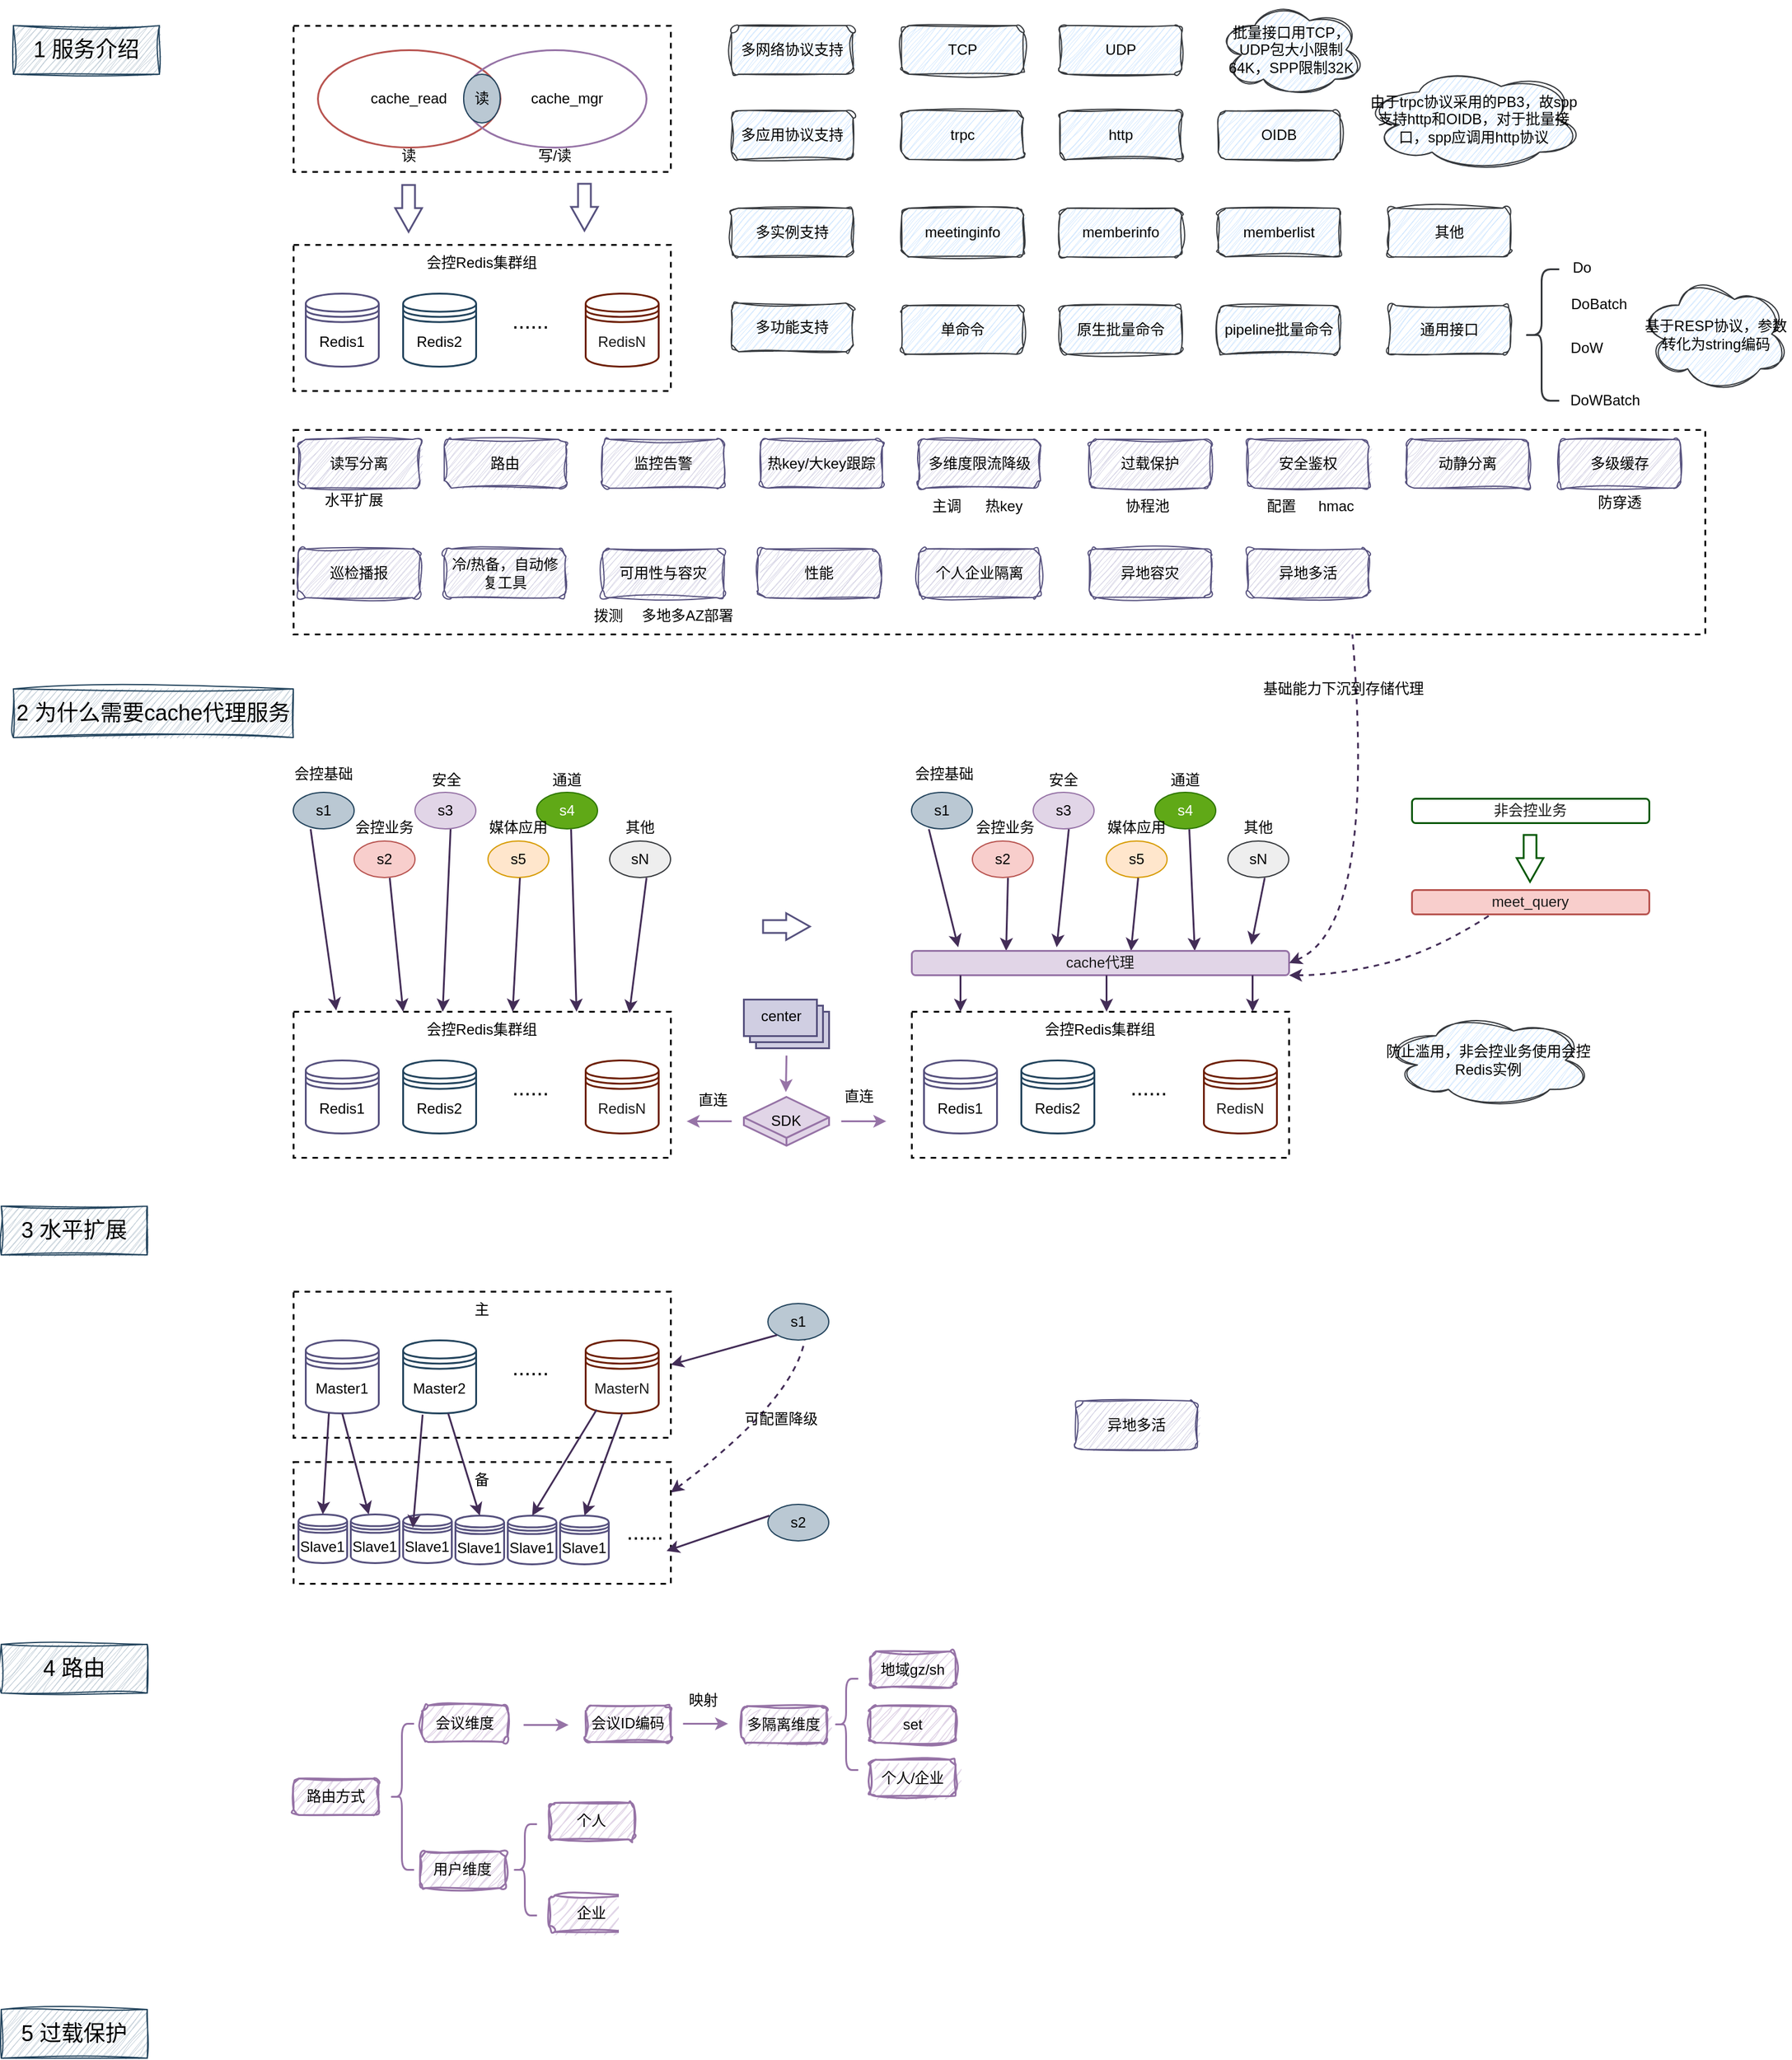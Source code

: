 <mxfile version="21.6.5" type="github">
  <diagram name="第 1 页" id="tW7LIvCYIfbupHaoWykY">
    <mxGraphModel dx="1306" dy="740" grid="1" gridSize="10" guides="1" tooltips="1" connect="1" arrows="1" fold="1" page="1" pageScale="1" pageWidth="827" pageHeight="1169" math="0" shadow="0">
      <root>
        <mxCell id="0" />
        <mxCell id="1" parent="0" />
        <mxCell id="oaGKNERvn2uEoFcFvZA_-124" value="" style="rounded=0;whiteSpace=wrap;html=1;fillColor=none;strokeWidth=1.5;dashed=1;" vertex="1" parent="1">
          <mxGeometry x="280" y="352" width="1160" height="168" as="geometry" />
        </mxCell>
        <mxCell id="oaGKNERvn2uEoFcFvZA_-2" value="" style="rounded=0;whiteSpace=wrap;html=1;fillColor=none;strokeWidth=1.5;dashed=1;" vertex="1" parent="1">
          <mxGeometry x="280" y="20" width="310" height="120" as="geometry" />
        </mxCell>
        <mxCell id="oaGKNERvn2uEoFcFvZA_-3" value="" style="ellipse;whiteSpace=wrap;html=1;fillColor=none;strokeWidth=1.5;strokeColor=#b85450;" vertex="1" parent="1">
          <mxGeometry x="300" y="40" width="150" height="80" as="geometry" />
        </mxCell>
        <mxCell id="oaGKNERvn2uEoFcFvZA_-4" value="" style="ellipse;whiteSpace=wrap;html=1;fillColor=none;strokeWidth=1.5;strokeColor=#9673a6;" vertex="1" parent="1">
          <mxGeometry x="420" y="40" width="150" height="80" as="geometry" />
        </mxCell>
        <mxCell id="oaGKNERvn2uEoFcFvZA_-10" value="读" style="ellipse;whiteSpace=wrap;html=1;fillColor=#bac8d3;strokeColor=#23445d;" vertex="1" parent="1">
          <mxGeometry x="420" y="60" width="30" height="40" as="geometry" />
        </mxCell>
        <mxCell id="oaGKNERvn2uEoFcFvZA_-1" value="&lt;font style=&quot;font-size: 18px;&quot;&gt;1 服务介绍&lt;/font&gt;" style="rounded=0;whiteSpace=wrap;html=1;fillColor=#bac8d3;sketch=1;curveFitting=1;jiggle=2;strokeColor=#23445d;" vertex="1" parent="1">
          <mxGeometry x="50" y="20" width="120" height="40" as="geometry" />
        </mxCell>
        <mxCell id="oaGKNERvn2uEoFcFvZA_-5" value="cache_read" style="rounded=0;whiteSpace=wrap;html=1;fillColor=none;strokeColor=none;" vertex="1" parent="1">
          <mxGeometry x="340" y="65" width="70" height="30" as="geometry" />
        </mxCell>
        <mxCell id="oaGKNERvn2uEoFcFvZA_-6" value="cache_mgr" style="rounded=0;whiteSpace=wrap;html=1;fillColor=none;strokeColor=none;" vertex="1" parent="1">
          <mxGeometry x="470" y="65" width="70" height="30" as="geometry" />
        </mxCell>
        <mxCell id="oaGKNERvn2uEoFcFvZA_-7" value="读" style="rounded=0;whiteSpace=wrap;html=1;fillColor=none;strokeColor=none;" vertex="1" parent="1">
          <mxGeometry x="340" y="112" width="70" height="30" as="geometry" />
        </mxCell>
        <mxCell id="oaGKNERvn2uEoFcFvZA_-8" value="写/读" style="rounded=0;whiteSpace=wrap;html=1;fillColor=none;strokeColor=none;" vertex="1" parent="1">
          <mxGeometry x="460" y="112" width="70" height="30" as="geometry" />
        </mxCell>
        <mxCell id="oaGKNERvn2uEoFcFvZA_-11" value="" style="rounded=0;whiteSpace=wrap;html=1;fillColor=none;strokeWidth=1.5;dashed=1;" vertex="1" parent="1">
          <mxGeometry x="280" y="200" width="310" height="120" as="geometry" />
        </mxCell>
        <mxCell id="oaGKNERvn2uEoFcFvZA_-12" value="Redis1" style="shape=datastore;whiteSpace=wrap;html=1;strokeWidth=1.5;fillColor=none;strokeColor=#56517e;" vertex="1" parent="1">
          <mxGeometry x="290" y="240" width="60" height="60" as="geometry" />
        </mxCell>
        <mxCell id="oaGKNERvn2uEoFcFvZA_-13" value="Redis2" style="shape=datastore;whiteSpace=wrap;html=1;strokeWidth=1.5;fillColor=none;strokeColor=#23445d;" vertex="1" parent="1">
          <mxGeometry x="370" y="240" width="60" height="60" as="geometry" />
        </mxCell>
        <mxCell id="oaGKNERvn2uEoFcFvZA_-14" value="&lt;font color=&quot;#1a1a1a&quot;&gt;RedisN&lt;/font&gt;" style="shape=datastore;whiteSpace=wrap;html=1;strokeWidth=1.5;fillColor=none;strokeColor=#6D1F00;fontColor=#ffffff;" vertex="1" parent="1">
          <mxGeometry x="520" y="240" width="60" height="60" as="geometry" />
        </mxCell>
        <mxCell id="oaGKNERvn2uEoFcFvZA_-15" value="&lt;font style=&quot;font-size: 18px;&quot;&gt;......&lt;/font&gt;" style="rounded=0;whiteSpace=wrap;html=1;fillColor=none;strokeColor=none;" vertex="1" parent="1">
          <mxGeometry x="440" y="248" width="70" height="30" as="geometry" />
        </mxCell>
        <mxCell id="oaGKNERvn2uEoFcFvZA_-16" value="" style="shape=flexArrow;endArrow=classic;html=1;rounded=0;endWidth=10;endSize=6;strokeWidth=1.5;fillColor=none;strokeColor=#56517e;" edge="1" parent="1">
          <mxGeometry width="50" height="50" relative="1" as="geometry">
            <mxPoint x="374.5" y="150" as="sourcePoint" />
            <mxPoint x="374.5" y="190" as="targetPoint" />
          </mxGeometry>
        </mxCell>
        <mxCell id="oaGKNERvn2uEoFcFvZA_-17" value="" style="shape=flexArrow;endArrow=classic;html=1;rounded=0;endWidth=10;endSize=6;strokeWidth=1.5;fillColor=none;strokeColor=#56517e;" edge="1" parent="1">
          <mxGeometry width="50" height="50" relative="1" as="geometry">
            <mxPoint x="519" y="149" as="sourcePoint" />
            <mxPoint x="519" y="189" as="targetPoint" />
          </mxGeometry>
        </mxCell>
        <mxCell id="oaGKNERvn2uEoFcFvZA_-18" value="会控Redis集群组" style="rounded=0;whiteSpace=wrap;html=1;fillColor=none;strokeColor=none;" vertex="1" parent="1">
          <mxGeometry x="370" y="200" width="130" height="30" as="geometry" />
        </mxCell>
        <mxCell id="oaGKNERvn2uEoFcFvZA_-28" value="多网络协议支持" style="rounded=1;whiteSpace=wrap;html=1;fillColor=#cce5ff;strokeColor=#36393d;sketch=1;curveFitting=1;jiggle=2;" vertex="1" parent="1">
          <mxGeometry x="640" y="20" width="100" height="40" as="geometry" />
        </mxCell>
        <mxCell id="oaGKNERvn2uEoFcFvZA_-29" value="TCP" style="rounded=1;whiteSpace=wrap;html=1;fillColor=#cce5ff;strokeColor=#36393d;sketch=1;curveFitting=1;jiggle=2;" vertex="1" parent="1">
          <mxGeometry x="780" y="20" width="100" height="40" as="geometry" />
        </mxCell>
        <mxCell id="oaGKNERvn2uEoFcFvZA_-30" value="UDP" style="rounded=1;whiteSpace=wrap;html=1;fillColor=#cce5ff;strokeColor=#36393d;sketch=1;curveFitting=1;jiggle=2;" vertex="1" parent="1">
          <mxGeometry x="910" y="20" width="100" height="40" as="geometry" />
        </mxCell>
        <mxCell id="oaGKNERvn2uEoFcFvZA_-31" value="多应用协议支持" style="rounded=1;whiteSpace=wrap;html=1;fillColor=#cce5ff;strokeColor=#36393d;sketch=1;curveFitting=1;jiggle=2;" vertex="1" parent="1">
          <mxGeometry x="640" y="90" width="100" height="40" as="geometry" />
        </mxCell>
        <mxCell id="oaGKNERvn2uEoFcFvZA_-32" value="trpc" style="rounded=1;whiteSpace=wrap;html=1;fillColor=#cce5ff;strokeColor=#36393d;sketch=1;curveFitting=1;jiggle=2;" vertex="1" parent="1">
          <mxGeometry x="780" y="90" width="100" height="40" as="geometry" />
        </mxCell>
        <mxCell id="oaGKNERvn2uEoFcFvZA_-33" value="http" style="rounded=1;whiteSpace=wrap;html=1;fillColor=#cce5ff;strokeColor=#36393d;sketch=1;curveFitting=1;jiggle=2;" vertex="1" parent="1">
          <mxGeometry x="910" y="90" width="100" height="40" as="geometry" />
        </mxCell>
        <mxCell id="oaGKNERvn2uEoFcFvZA_-34" value="OIDB" style="rounded=1;whiteSpace=wrap;html=1;fillColor=#cce5ff;strokeColor=#36393d;sketch=1;curveFitting=1;jiggle=2;" vertex="1" parent="1">
          <mxGeometry x="1040" y="90" width="100" height="40" as="geometry" />
        </mxCell>
        <mxCell id="oaGKNERvn2uEoFcFvZA_-36" value="批量接口用TCP，UDP包大小限制64K，SPP限制32K" style="ellipse;shape=cloud;whiteSpace=wrap;html=1;fillColor=#cce5ff;strokeColor=#36393d;sketch=1;curveFitting=1;jiggle=2;" vertex="1" parent="1">
          <mxGeometry x="1040" width="120" height="80" as="geometry" />
        </mxCell>
        <mxCell id="oaGKNERvn2uEoFcFvZA_-37" value="由于trpc协议采用的PB3，故spp支持http和OIDB，对于批量接口，spp应调用http协议" style="ellipse;shape=cloud;whiteSpace=wrap;html=1;fillColor=#cce5ff;strokeColor=#36393d;sketch=1;curveFitting=1;jiggle=2;" vertex="1" parent="1">
          <mxGeometry x="1160" y="52" width="180" height="90" as="geometry" />
        </mxCell>
        <mxCell id="oaGKNERvn2uEoFcFvZA_-38" value="多实例支持" style="rounded=1;whiteSpace=wrap;html=1;fillColor=#cce5ff;strokeColor=#36393d;sketch=1;curveFitting=1;jiggle=2;" vertex="1" parent="1">
          <mxGeometry x="640" y="170" width="100" height="40" as="geometry" />
        </mxCell>
        <mxCell id="oaGKNERvn2uEoFcFvZA_-39" value="meetinginfo" style="rounded=1;whiteSpace=wrap;html=1;fillColor=#cce5ff;strokeColor=#36393d;sketch=1;curveFitting=1;jiggle=2;" vertex="1" parent="1">
          <mxGeometry x="780" y="170" width="100" height="40" as="geometry" />
        </mxCell>
        <mxCell id="oaGKNERvn2uEoFcFvZA_-40" value="memberinfo" style="rounded=1;whiteSpace=wrap;html=1;fillColor=#cce5ff;strokeColor=#36393d;sketch=1;curveFitting=1;jiggle=2;" vertex="1" parent="1">
          <mxGeometry x="910" y="170" width="100" height="40" as="geometry" />
        </mxCell>
        <mxCell id="oaGKNERvn2uEoFcFvZA_-41" value="memberlist" style="rounded=1;whiteSpace=wrap;html=1;fillColor=#cce5ff;strokeColor=#36393d;sketch=1;curveFitting=1;jiggle=2;" vertex="1" parent="1">
          <mxGeometry x="1040" y="170" width="100" height="40" as="geometry" />
        </mxCell>
        <mxCell id="oaGKNERvn2uEoFcFvZA_-42" value="其他" style="rounded=1;whiteSpace=wrap;html=1;fillColor=#cce5ff;strokeColor=#36393d;sketch=1;curveFitting=1;jiggle=2;" vertex="1" parent="1">
          <mxGeometry x="1180" y="170" width="100" height="40" as="geometry" />
        </mxCell>
        <mxCell id="oaGKNERvn2uEoFcFvZA_-43" value="多功能支持" style="rounded=1;whiteSpace=wrap;html=1;fillColor=#cce5ff;strokeColor=#36393d;sketch=1;curveFitting=1;jiggle=2;" vertex="1" parent="1">
          <mxGeometry x="640" y="248" width="100" height="40" as="geometry" />
        </mxCell>
        <mxCell id="oaGKNERvn2uEoFcFvZA_-44" value="单命令" style="rounded=1;whiteSpace=wrap;html=1;fillColor=#cce5ff;strokeColor=#36393d;sketch=1;curveFitting=1;jiggle=2;" vertex="1" parent="1">
          <mxGeometry x="780" y="250" width="100" height="40" as="geometry" />
        </mxCell>
        <mxCell id="oaGKNERvn2uEoFcFvZA_-45" value="原生批量命令" style="rounded=1;whiteSpace=wrap;html=1;fillColor=#cce5ff;strokeColor=#36393d;sketch=1;curveFitting=1;jiggle=2;" vertex="1" parent="1">
          <mxGeometry x="910" y="250" width="100" height="40" as="geometry" />
        </mxCell>
        <mxCell id="oaGKNERvn2uEoFcFvZA_-46" value="pipeline批量命令" style="rounded=1;whiteSpace=wrap;html=1;fillColor=#cce5ff;strokeColor=#36393d;sketch=1;curveFitting=1;jiggle=2;" vertex="1" parent="1">
          <mxGeometry x="1040" y="250" width="100" height="40" as="geometry" />
        </mxCell>
        <mxCell id="oaGKNERvn2uEoFcFvZA_-47" value="读写分离" style="rounded=1;whiteSpace=wrap;html=1;fillColor=#d0cee2;strokeColor=#56517e;sketch=1;curveFitting=1;jiggle=2;" vertex="1" parent="1">
          <mxGeometry x="284" y="360" width="100" height="40" as="geometry" />
        </mxCell>
        <mxCell id="oaGKNERvn2uEoFcFvZA_-48" value="路由" style="rounded=1;whiteSpace=wrap;html=1;fillColor=#d0cee2;strokeColor=#56517e;sketch=1;curveFitting=1;jiggle=2;" vertex="1" parent="1">
          <mxGeometry x="404" y="360" width="100" height="40" as="geometry" />
        </mxCell>
        <mxCell id="oaGKNERvn2uEoFcFvZA_-49" value="水平扩展" style="rounded=0;whiteSpace=wrap;html=1;fillColor=none;strokeColor=none;" vertex="1" parent="1">
          <mxGeometry x="295" y="395" width="70" height="30" as="geometry" />
        </mxCell>
        <mxCell id="oaGKNERvn2uEoFcFvZA_-50" value="监控告警" style="rounded=1;whiteSpace=wrap;html=1;fillColor=#d0cee2;strokeColor=#56517e;sketch=1;curveFitting=1;jiggle=2;" vertex="1" parent="1">
          <mxGeometry x="534" y="360" width="100" height="40" as="geometry" />
        </mxCell>
        <mxCell id="oaGKNERvn2uEoFcFvZA_-51" value="热key/大key跟踪" style="rounded=1;whiteSpace=wrap;html=1;fillColor=#d0cee2;strokeColor=#56517e;sketch=1;curveFitting=1;jiggle=2;" vertex="1" parent="1">
          <mxGeometry x="664" y="360" width="100" height="40" as="geometry" />
        </mxCell>
        <mxCell id="oaGKNERvn2uEoFcFvZA_-52" value="多维度限流降级" style="rounded=1;whiteSpace=wrap;html=1;fillColor=#d0cee2;strokeColor=#56517e;sketch=1;curveFitting=1;jiggle=2;" vertex="1" parent="1">
          <mxGeometry x="794" y="360" width="100" height="40" as="geometry" />
        </mxCell>
        <mxCell id="oaGKNERvn2uEoFcFvZA_-53" value="主调" style="rounded=0;whiteSpace=wrap;html=1;fillColor=none;strokeColor=none;" vertex="1" parent="1">
          <mxGeometry x="782" y="400" width="70" height="30" as="geometry" />
        </mxCell>
        <mxCell id="oaGKNERvn2uEoFcFvZA_-54" value="热key" style="rounded=0;whiteSpace=wrap;html=1;fillColor=none;strokeColor=none;" vertex="1" parent="1">
          <mxGeometry x="829" y="400" width="70" height="30" as="geometry" />
        </mxCell>
        <mxCell id="oaGKNERvn2uEoFcFvZA_-55" value="过载保护" style="rounded=1;whiteSpace=wrap;html=1;fillColor=#d0cee2;strokeColor=#56517e;sketch=1;curveFitting=1;jiggle=2;" vertex="1" parent="1">
          <mxGeometry x="934" y="360" width="100" height="40" as="geometry" />
        </mxCell>
        <mxCell id="oaGKNERvn2uEoFcFvZA_-56" value="协程池" style="rounded=0;whiteSpace=wrap;html=1;fillColor=none;strokeColor=none;" vertex="1" parent="1">
          <mxGeometry x="947" y="400" width="70" height="30" as="geometry" />
        </mxCell>
        <mxCell id="oaGKNERvn2uEoFcFvZA_-57" value="安全鉴权" style="rounded=1;whiteSpace=wrap;html=1;fillColor=#d0cee2;strokeColor=#56517e;sketch=1;curveFitting=1;jiggle=2;" vertex="1" parent="1">
          <mxGeometry x="1064" y="360" width="100" height="40" as="geometry" />
        </mxCell>
        <mxCell id="oaGKNERvn2uEoFcFvZA_-58" value="配置" style="rounded=0;whiteSpace=wrap;html=1;fillColor=none;strokeColor=none;" vertex="1" parent="1">
          <mxGeometry x="1057" y="400" width="70" height="30" as="geometry" />
        </mxCell>
        <mxCell id="oaGKNERvn2uEoFcFvZA_-59" value="hmac" style="rounded=0;whiteSpace=wrap;html=1;fillColor=none;strokeColor=none;" vertex="1" parent="1">
          <mxGeometry x="1102" y="400" width="70" height="30" as="geometry" />
        </mxCell>
        <mxCell id="oaGKNERvn2uEoFcFvZA_-60" value="动静分离" style="rounded=1;whiteSpace=wrap;html=1;fillColor=#d0cee2;strokeColor=#56517e;sketch=1;curveFitting=1;jiggle=2;" vertex="1" parent="1">
          <mxGeometry x="1195" y="360" width="100" height="40" as="geometry" />
        </mxCell>
        <mxCell id="oaGKNERvn2uEoFcFvZA_-61" value="多级缓存" style="rounded=1;whiteSpace=wrap;html=1;fillColor=#d0cee2;strokeColor=#56517e;sketch=1;curveFitting=1;jiggle=2;" vertex="1" parent="1">
          <mxGeometry x="1320" y="360" width="100" height="40" as="geometry" />
        </mxCell>
        <mxCell id="oaGKNERvn2uEoFcFvZA_-62" value="防穿透" style="rounded=0;whiteSpace=wrap;html=1;fillColor=none;strokeColor=none;" vertex="1" parent="1">
          <mxGeometry x="1335" y="397" width="70" height="30" as="geometry" />
        </mxCell>
        <mxCell id="oaGKNERvn2uEoFcFvZA_-63" value="可用性与容灾" style="rounded=1;whiteSpace=wrap;html=1;fillColor=#d0cee2;strokeColor=#56517e;sketch=1;curveFitting=1;jiggle=2;" vertex="1" parent="1">
          <mxGeometry x="534" y="450" width="100" height="40" as="geometry" />
        </mxCell>
        <mxCell id="oaGKNERvn2uEoFcFvZA_-64" value="性能" style="rounded=1;whiteSpace=wrap;html=1;fillColor=#d0cee2;strokeColor=#56517e;sketch=1;curveFitting=1;jiggle=2;" vertex="1" parent="1">
          <mxGeometry x="662" y="450" width="100" height="40" as="geometry" />
        </mxCell>
        <mxCell id="oaGKNERvn2uEoFcFvZA_-65" value="冷/热备，自动修复工具" style="rounded=1;whiteSpace=wrap;html=1;fillColor=#d0cee2;strokeColor=#56517e;sketch=1;curveFitting=1;jiggle=2;" vertex="1" parent="1">
          <mxGeometry x="404" y="450" width="100" height="40" as="geometry" />
        </mxCell>
        <mxCell id="oaGKNERvn2uEoFcFvZA_-66" value="巡检播报" style="rounded=1;whiteSpace=wrap;html=1;fillColor=#d0cee2;strokeColor=#56517e;sketch=1;curveFitting=1;jiggle=2;" vertex="1" parent="1">
          <mxGeometry x="284" y="450" width="100" height="40" as="geometry" />
        </mxCell>
        <mxCell id="oaGKNERvn2uEoFcFvZA_-67" value="异地容灾" style="rounded=1;whiteSpace=wrap;html=1;fillColor=#d0cee2;strokeColor=#56517e;sketch=1;curveFitting=1;jiggle=2;" vertex="1" parent="1">
          <mxGeometry x="934" y="450" width="100" height="40" as="geometry" />
        </mxCell>
        <mxCell id="oaGKNERvn2uEoFcFvZA_-68" value="异地多活" style="rounded=1;whiteSpace=wrap;html=1;fillColor=#d0cee2;strokeColor=#56517e;sketch=1;curveFitting=1;jiggle=2;" vertex="1" parent="1">
          <mxGeometry x="1064" y="450" width="100" height="40" as="geometry" />
        </mxCell>
        <mxCell id="oaGKNERvn2uEoFcFvZA_-69" value="个人企业隔离" style="rounded=1;whiteSpace=wrap;html=1;fillColor=#d0cee2;strokeColor=#56517e;sketch=1;curveFitting=1;jiggle=2;" vertex="1" parent="1">
          <mxGeometry x="794" y="450" width="100" height="40" as="geometry" />
        </mxCell>
        <mxCell id="oaGKNERvn2uEoFcFvZA_-70" value="拨测" style="rounded=0;whiteSpace=wrap;html=1;fillColor=none;strokeColor=none;" vertex="1" parent="1">
          <mxGeometry x="504" y="490" width="70" height="30" as="geometry" />
        </mxCell>
        <mxCell id="oaGKNERvn2uEoFcFvZA_-71" value="多地多AZ部署" style="rounded=0;whiteSpace=wrap;html=1;fillColor=none;strokeColor=none;" vertex="1" parent="1">
          <mxGeometry x="554" y="490" width="100" height="30" as="geometry" />
        </mxCell>
        <mxCell id="oaGKNERvn2uEoFcFvZA_-72" value="通用接口" style="rounded=1;whiteSpace=wrap;html=1;fillColor=#cce5ff;strokeColor=#36393d;sketch=1;curveFitting=1;jiggle=2;" vertex="1" parent="1">
          <mxGeometry x="1180" y="250" width="100" height="40" as="geometry" />
        </mxCell>
        <mxCell id="oaGKNERvn2uEoFcFvZA_-73" value="" style="shape=curlyBracket;whiteSpace=wrap;html=1;rounded=1;labelPosition=left;verticalLabelPosition=middle;align=right;verticalAlign=middle;strokeWidth=1.5;fillColor=#cce5ff;strokeColor=#36393d;" vertex="1" parent="1">
          <mxGeometry x="1291" y="220" width="29" height="108" as="geometry" />
        </mxCell>
        <mxCell id="oaGKNERvn2uEoFcFvZA_-74" value="Do" style="rounded=0;whiteSpace=wrap;html=1;fillColor=none;strokeColor=none;" vertex="1" parent="1">
          <mxGeometry x="1304" y="204" width="70" height="30" as="geometry" />
        </mxCell>
        <mxCell id="oaGKNERvn2uEoFcFvZA_-75" value="DoBatch" style="rounded=0;whiteSpace=wrap;html=1;fillColor=none;strokeColor=none;" vertex="1" parent="1">
          <mxGeometry x="1318" y="234" width="70" height="30" as="geometry" />
        </mxCell>
        <mxCell id="oaGKNERvn2uEoFcFvZA_-76" value="DoW" style="rounded=0;whiteSpace=wrap;html=1;fillColor=none;strokeColor=none;" vertex="1" parent="1">
          <mxGeometry x="1308" y="270" width="70" height="30" as="geometry" />
        </mxCell>
        <mxCell id="oaGKNERvn2uEoFcFvZA_-77" value="DoWBatch" style="rounded=0;whiteSpace=wrap;html=1;fillColor=none;strokeColor=none;" vertex="1" parent="1">
          <mxGeometry x="1323" y="313" width="70" height="30" as="geometry" />
        </mxCell>
        <mxCell id="oaGKNERvn2uEoFcFvZA_-78" value="基于RESP协议，参数转化为string编码" style="ellipse;shape=cloud;whiteSpace=wrap;html=1;fillColor=#cce5ff;strokeColor=#36393d;sketch=1;curveFitting=1;jiggle=2;" vertex="1" parent="1">
          <mxGeometry x="1388" y="226" width="122" height="95" as="geometry" />
        </mxCell>
        <mxCell id="oaGKNERvn2uEoFcFvZA_-79" value="&lt;font style=&quot;font-size: 18px;&quot;&gt;2 为什么需要cache代理服务&lt;/font&gt;" style="rounded=0;whiteSpace=wrap;html=1;fillColor=#bac8d3;sketch=1;curveFitting=1;jiggle=2;strokeColor=#23445d;" vertex="1" parent="1">
          <mxGeometry x="50" y="565" width="230" height="40" as="geometry" />
        </mxCell>
        <mxCell id="oaGKNERvn2uEoFcFvZA_-80" value="" style="rounded=0;whiteSpace=wrap;html=1;fillColor=none;strokeWidth=1.5;dashed=1;" vertex="1" parent="1">
          <mxGeometry x="280" y="830" width="310" height="120" as="geometry" />
        </mxCell>
        <mxCell id="oaGKNERvn2uEoFcFvZA_-81" value="Redis1" style="shape=datastore;whiteSpace=wrap;html=1;strokeWidth=1.5;fillColor=none;strokeColor=#56517e;" vertex="1" parent="1">
          <mxGeometry x="290" y="870" width="60" height="60" as="geometry" />
        </mxCell>
        <mxCell id="oaGKNERvn2uEoFcFvZA_-82" value="Redis2" style="shape=datastore;whiteSpace=wrap;html=1;strokeWidth=1.5;fillColor=none;strokeColor=#23445d;" vertex="1" parent="1">
          <mxGeometry x="370" y="870" width="60" height="60" as="geometry" />
        </mxCell>
        <mxCell id="oaGKNERvn2uEoFcFvZA_-83" value="&lt;font color=&quot;#1a1a1a&quot;&gt;RedisN&lt;/font&gt;" style="shape=datastore;whiteSpace=wrap;html=1;strokeWidth=1.5;fillColor=none;strokeColor=#6D1F00;fontColor=#ffffff;" vertex="1" parent="1">
          <mxGeometry x="520" y="870" width="60" height="60" as="geometry" />
        </mxCell>
        <mxCell id="oaGKNERvn2uEoFcFvZA_-84" value="&lt;font style=&quot;font-size: 18px;&quot;&gt;......&lt;/font&gt;" style="rounded=0;whiteSpace=wrap;html=1;fillColor=none;strokeColor=none;" vertex="1" parent="1">
          <mxGeometry x="440" y="878" width="70" height="30" as="geometry" />
        </mxCell>
        <mxCell id="oaGKNERvn2uEoFcFvZA_-85" value="会控Redis集群组" style="rounded=0;whiteSpace=wrap;html=1;fillColor=none;strokeColor=none;" vertex="1" parent="1">
          <mxGeometry x="370" y="830" width="130" height="30" as="geometry" />
        </mxCell>
        <mxCell id="oaGKNERvn2uEoFcFvZA_-86" value="s1" style="ellipse;whiteSpace=wrap;html=1;fillColor=#bac8d3;strokeColor=#23445d;" vertex="1" parent="1">
          <mxGeometry x="280" y="650" width="50" height="30" as="geometry" />
        </mxCell>
        <mxCell id="oaGKNERvn2uEoFcFvZA_-87" value="s2" style="ellipse;whiteSpace=wrap;html=1;fillColor=#f8cecc;strokeColor=#b85450;" vertex="1" parent="1">
          <mxGeometry x="330" y="690" width="50" height="30" as="geometry" />
        </mxCell>
        <mxCell id="oaGKNERvn2uEoFcFvZA_-88" value="s3" style="ellipse;whiteSpace=wrap;html=1;fillColor=#e1d5e7;strokeColor=#9673a6;" vertex="1" parent="1">
          <mxGeometry x="380" y="650" width="50" height="30" as="geometry" />
        </mxCell>
        <mxCell id="oaGKNERvn2uEoFcFvZA_-89" value="s4" style="ellipse;whiteSpace=wrap;html=1;fillColor=#60a917;strokeColor=#2D7600;fontColor=#ffffff;" vertex="1" parent="1">
          <mxGeometry x="480" y="650" width="50" height="30" as="geometry" />
        </mxCell>
        <mxCell id="oaGKNERvn2uEoFcFvZA_-90" value="s5" style="ellipse;whiteSpace=wrap;html=1;fillColor=#ffe6cc;strokeColor=#d79b00;" vertex="1" parent="1">
          <mxGeometry x="440" y="690" width="50" height="30" as="geometry" />
        </mxCell>
        <mxCell id="oaGKNERvn2uEoFcFvZA_-91" value="sN" style="ellipse;whiteSpace=wrap;html=1;fillColor=#eeeeee;strokeColor=#36393d;" vertex="1" parent="1">
          <mxGeometry x="540" y="690" width="50" height="30" as="geometry" />
        </mxCell>
        <mxCell id="oaGKNERvn2uEoFcFvZA_-92" value="" style="endArrow=classic;html=1;rounded=0;exitX=0.28;exitY=1;exitDx=0;exitDy=0;exitPerimeter=0;entryX=0.113;entryY=-0.008;entryDx=0;entryDy=0;entryPerimeter=0;strokeWidth=1.5;fillColor=#76608a;strokeColor=#432D57;" edge="1" parent="1" source="oaGKNERvn2uEoFcFvZA_-86" target="oaGKNERvn2uEoFcFvZA_-80">
          <mxGeometry width="50" height="50" relative="1" as="geometry">
            <mxPoint x="480" y="750" as="sourcePoint" />
            <mxPoint x="530" y="700" as="targetPoint" />
          </mxGeometry>
        </mxCell>
        <mxCell id="oaGKNERvn2uEoFcFvZA_-93" value="" style="endArrow=classic;html=1;rounded=0;exitX=0.28;exitY=1;exitDx=0;exitDy=0;exitPerimeter=0;entryX=0;entryY=0;entryDx=0;entryDy=0;strokeWidth=1.5;fillColor=#76608a;strokeColor=#432D57;" edge="1" parent="1" target="oaGKNERvn2uEoFcFvZA_-85">
          <mxGeometry width="50" height="50" relative="1" as="geometry">
            <mxPoint x="359" y="720" as="sourcePoint" />
            <mxPoint x="380" y="869" as="targetPoint" />
          </mxGeometry>
        </mxCell>
        <mxCell id="oaGKNERvn2uEoFcFvZA_-94" value="" style="endArrow=classic;html=1;rounded=0;exitX=0.28;exitY=1;exitDx=0;exitDy=0;exitPerimeter=0;entryX=0.25;entryY=0;entryDx=0;entryDy=0;strokeWidth=1.5;fillColor=#76608a;strokeColor=#432D57;" edge="1" parent="1" target="oaGKNERvn2uEoFcFvZA_-85">
          <mxGeometry width="50" height="50" relative="1" as="geometry">
            <mxPoint x="409" y="680" as="sourcePoint" />
            <mxPoint x="420" y="790" as="targetPoint" />
          </mxGeometry>
        </mxCell>
        <mxCell id="oaGKNERvn2uEoFcFvZA_-95" value="" style="endArrow=classic;html=1;rounded=0;exitX=0.28;exitY=1;exitDx=0;exitDy=0;exitPerimeter=0;strokeWidth=1.5;fillColor=#76608a;strokeColor=#432D57;" edge="1" parent="1">
          <mxGeometry width="50" height="50" relative="1" as="geometry">
            <mxPoint x="466" y="720" as="sourcePoint" />
            <mxPoint x="460" y="830" as="targetPoint" />
          </mxGeometry>
        </mxCell>
        <mxCell id="oaGKNERvn2uEoFcFvZA_-96" value="" style="endArrow=classic;html=1;rounded=0;exitX=0.28;exitY=1;exitDx=0;exitDy=0;exitPerimeter=0;strokeWidth=1.5;fillColor=#76608a;strokeColor=#432D57;entryX=0.75;entryY=0;entryDx=0;entryDy=0;" edge="1" parent="1" target="oaGKNERvn2uEoFcFvZA_-80">
          <mxGeometry width="50" height="50" relative="1" as="geometry">
            <mxPoint x="508" y="680" as="sourcePoint" />
            <mxPoint x="502" y="790" as="targetPoint" />
          </mxGeometry>
        </mxCell>
        <mxCell id="oaGKNERvn2uEoFcFvZA_-97" value="" style="endArrow=classic;html=1;rounded=0;exitX=0.28;exitY=1;exitDx=0;exitDy=0;exitPerimeter=0;strokeWidth=1.5;fillColor=#76608a;strokeColor=#432D57;entryX=0.89;entryY=0.008;entryDx=0;entryDy=0;entryPerimeter=0;" edge="1" parent="1" target="oaGKNERvn2uEoFcFvZA_-80">
          <mxGeometry width="50" height="50" relative="1" as="geometry">
            <mxPoint x="570" y="720" as="sourcePoint" />
            <mxPoint x="575" y="870" as="targetPoint" />
          </mxGeometry>
        </mxCell>
        <mxCell id="oaGKNERvn2uEoFcFvZA_-98" value="" style="shape=flexArrow;endArrow=classic;html=1;rounded=0;endWidth=10;endSize=6;strokeWidth=1.5;fillColor=none;strokeColor=#56517e;" edge="1" parent="1">
          <mxGeometry width="50" height="50" relative="1" as="geometry">
            <mxPoint x="665" y="760" as="sourcePoint" />
            <mxPoint x="705" y="760" as="targetPoint" />
          </mxGeometry>
        </mxCell>
        <mxCell id="oaGKNERvn2uEoFcFvZA_-99" value="" style="rounded=0;whiteSpace=wrap;html=1;fillColor=none;strokeWidth=1.5;dashed=1;" vertex="1" parent="1">
          <mxGeometry x="788" y="830" width="310" height="120" as="geometry" />
        </mxCell>
        <mxCell id="oaGKNERvn2uEoFcFvZA_-100" value="Redis1" style="shape=datastore;whiteSpace=wrap;html=1;strokeWidth=1.5;fillColor=none;strokeColor=#56517e;" vertex="1" parent="1">
          <mxGeometry x="798" y="870" width="60" height="60" as="geometry" />
        </mxCell>
        <mxCell id="oaGKNERvn2uEoFcFvZA_-101" value="Redis2" style="shape=datastore;whiteSpace=wrap;html=1;strokeWidth=1.5;fillColor=none;strokeColor=#23445d;" vertex="1" parent="1">
          <mxGeometry x="878" y="870" width="60" height="60" as="geometry" />
        </mxCell>
        <mxCell id="oaGKNERvn2uEoFcFvZA_-102" value="&lt;font color=&quot;#1a1a1a&quot;&gt;RedisN&lt;/font&gt;" style="shape=datastore;whiteSpace=wrap;html=1;strokeWidth=1.5;fillColor=none;strokeColor=#6D1F00;fontColor=#ffffff;" vertex="1" parent="1">
          <mxGeometry x="1028" y="870" width="60" height="60" as="geometry" />
        </mxCell>
        <mxCell id="oaGKNERvn2uEoFcFvZA_-103" value="&lt;font style=&quot;font-size: 18px;&quot;&gt;......&lt;/font&gt;" style="rounded=0;whiteSpace=wrap;html=1;fillColor=none;strokeColor=none;" vertex="1" parent="1">
          <mxGeometry x="948" y="878" width="70" height="30" as="geometry" />
        </mxCell>
        <mxCell id="oaGKNERvn2uEoFcFvZA_-104" value="会控Redis集群组" style="rounded=0;whiteSpace=wrap;html=1;fillColor=none;strokeColor=none;" vertex="1" parent="1">
          <mxGeometry x="878" y="830" width="130" height="30" as="geometry" />
        </mxCell>
        <mxCell id="oaGKNERvn2uEoFcFvZA_-105" value="s1" style="ellipse;whiteSpace=wrap;html=1;fillColor=#bac8d3;strokeColor=#23445d;" vertex="1" parent="1">
          <mxGeometry x="788" y="650" width="50" height="30" as="geometry" />
        </mxCell>
        <mxCell id="oaGKNERvn2uEoFcFvZA_-106" value="s2" style="ellipse;whiteSpace=wrap;html=1;fillColor=#f8cecc;strokeColor=#b85450;" vertex="1" parent="1">
          <mxGeometry x="838" y="690" width="50" height="30" as="geometry" />
        </mxCell>
        <mxCell id="oaGKNERvn2uEoFcFvZA_-107" value="s3" style="ellipse;whiteSpace=wrap;html=1;fillColor=#e1d5e7;strokeColor=#9673a6;" vertex="1" parent="1">
          <mxGeometry x="888" y="650" width="50" height="30" as="geometry" />
        </mxCell>
        <mxCell id="oaGKNERvn2uEoFcFvZA_-108" value="s4" style="ellipse;whiteSpace=wrap;html=1;fillColor=#60a917;strokeColor=#2D7600;fontColor=#ffffff;" vertex="1" parent="1">
          <mxGeometry x="988" y="650" width="50" height="30" as="geometry" />
        </mxCell>
        <mxCell id="oaGKNERvn2uEoFcFvZA_-109" value="s5" style="ellipse;whiteSpace=wrap;html=1;fillColor=#ffe6cc;strokeColor=#d79b00;" vertex="1" parent="1">
          <mxGeometry x="948" y="690" width="50" height="30" as="geometry" />
        </mxCell>
        <mxCell id="oaGKNERvn2uEoFcFvZA_-110" value="sN" style="ellipse;whiteSpace=wrap;html=1;fillColor=#eeeeee;strokeColor=#36393d;" vertex="1" parent="1">
          <mxGeometry x="1048" y="690" width="50" height="30" as="geometry" />
        </mxCell>
        <mxCell id="oaGKNERvn2uEoFcFvZA_-111" value="" style="endArrow=classic;html=1;rounded=0;exitX=0.28;exitY=1;exitDx=0;exitDy=0;exitPerimeter=0;strokeWidth=1.5;fillColor=#76608a;strokeColor=#432D57;entryX=0.123;entryY=-0.15;entryDx=0;entryDy=0;entryPerimeter=0;" edge="1" parent="1" source="oaGKNERvn2uEoFcFvZA_-105" target="oaGKNERvn2uEoFcFvZA_-117">
          <mxGeometry width="50" height="50" relative="1" as="geometry">
            <mxPoint x="988" y="750" as="sourcePoint" />
            <mxPoint x="818" y="740" as="targetPoint" />
          </mxGeometry>
        </mxCell>
        <mxCell id="oaGKNERvn2uEoFcFvZA_-112" value="" style="endArrow=classic;html=1;rounded=0;exitX=0.28;exitY=1;exitDx=0;exitDy=0;exitPerimeter=0;strokeWidth=1.5;fillColor=#76608a;strokeColor=#432D57;entryX=0.25;entryY=0;entryDx=0;entryDy=0;" edge="1" parent="1" target="oaGKNERvn2uEoFcFvZA_-117">
          <mxGeometry width="50" height="50" relative="1" as="geometry">
            <mxPoint x="867" y="720" as="sourcePoint" />
            <mxPoint x="867" y="760" as="targetPoint" />
          </mxGeometry>
        </mxCell>
        <mxCell id="oaGKNERvn2uEoFcFvZA_-113" value="" style="endArrow=classic;html=1;rounded=0;exitX=0.28;exitY=1;exitDx=0;exitDy=0;exitPerimeter=0;strokeWidth=1.5;fillColor=#76608a;strokeColor=#432D57;entryX=0.384;entryY=-0.15;entryDx=0;entryDy=0;entryPerimeter=0;" edge="1" parent="1" target="oaGKNERvn2uEoFcFvZA_-117">
          <mxGeometry width="50" height="50" relative="1" as="geometry">
            <mxPoint x="917" y="680" as="sourcePoint" />
            <mxPoint x="908" y="770" as="targetPoint" />
          </mxGeometry>
        </mxCell>
        <mxCell id="oaGKNERvn2uEoFcFvZA_-114" value="" style="endArrow=classic;html=1;rounded=0;exitX=0.28;exitY=1;exitDx=0;exitDy=0;exitPerimeter=0;strokeWidth=1.5;fillColor=#76608a;strokeColor=#432D57;entryX=0.581;entryY=0;entryDx=0;entryDy=0;entryPerimeter=0;" edge="1" parent="1" target="oaGKNERvn2uEoFcFvZA_-117">
          <mxGeometry width="50" height="50" relative="1" as="geometry">
            <mxPoint x="974" y="720" as="sourcePoint" />
            <mxPoint x="968" y="790" as="targetPoint" />
          </mxGeometry>
        </mxCell>
        <mxCell id="oaGKNERvn2uEoFcFvZA_-115" value="" style="endArrow=classic;html=1;rounded=0;exitX=0.28;exitY=1;exitDx=0;exitDy=0;exitPerimeter=0;strokeWidth=1.5;fillColor=#76608a;strokeColor=#432D57;entryX=0.75;entryY=0;entryDx=0;entryDy=0;" edge="1" parent="1" target="oaGKNERvn2uEoFcFvZA_-117">
          <mxGeometry width="50" height="50" relative="1" as="geometry">
            <mxPoint x="1016" y="680" as="sourcePoint" />
            <mxPoint x="1018" y="760" as="targetPoint" />
          </mxGeometry>
        </mxCell>
        <mxCell id="oaGKNERvn2uEoFcFvZA_-116" value="" style="endArrow=classic;html=1;rounded=0;exitX=0.28;exitY=1;exitDx=0;exitDy=0;exitPerimeter=0;strokeWidth=1.5;fillColor=#76608a;strokeColor=#432D57;entryX=0.9;entryY=-0.25;entryDx=0;entryDy=0;entryPerimeter=0;" edge="1" parent="1" target="oaGKNERvn2uEoFcFvZA_-117">
          <mxGeometry width="50" height="50" relative="1" as="geometry">
            <mxPoint x="1078" y="720" as="sourcePoint" />
            <mxPoint x="1068" y="760" as="targetPoint" />
          </mxGeometry>
        </mxCell>
        <mxCell id="oaGKNERvn2uEoFcFvZA_-117" value="&lt;font color=&quot;#1a1a1a&quot;&gt;cache代理&lt;/font&gt;" style="rounded=1;whiteSpace=wrap;html=1;fillColor=#e1d5e7;strokeWidth=1.5;strokeColor=#9673a6;" vertex="1" parent="1">
          <mxGeometry x="788" y="780" width="310" height="20" as="geometry" />
        </mxCell>
        <mxCell id="oaGKNERvn2uEoFcFvZA_-118" value="" style="endArrow=classic;html=1;rounded=0;exitX=0.28;exitY=1;exitDx=0;exitDy=0;exitPerimeter=0;strokeWidth=1.5;fillColor=#76608a;strokeColor=#432D57;" edge="1" parent="1">
          <mxGeometry width="50" height="50" relative="1" as="geometry">
            <mxPoint x="828" y="800" as="sourcePoint" />
            <mxPoint x="828" y="830" as="targetPoint" />
          </mxGeometry>
        </mxCell>
        <mxCell id="oaGKNERvn2uEoFcFvZA_-122" value="" style="endArrow=classic;html=1;rounded=0;exitX=0.28;exitY=1;exitDx=0;exitDy=0;exitPerimeter=0;strokeWidth=1.5;fillColor=#76608a;strokeColor=#432D57;" edge="1" parent="1">
          <mxGeometry width="50" height="50" relative="1" as="geometry">
            <mxPoint x="948" y="800" as="sourcePoint" />
            <mxPoint x="948" y="830" as="targetPoint" />
          </mxGeometry>
        </mxCell>
        <mxCell id="oaGKNERvn2uEoFcFvZA_-123" value="" style="endArrow=classic;html=1;rounded=0;exitX=0.28;exitY=1;exitDx=0;exitDy=0;exitPerimeter=0;strokeWidth=1.5;fillColor=#76608a;strokeColor=#432D57;" edge="1" parent="1">
          <mxGeometry width="50" height="50" relative="1" as="geometry">
            <mxPoint x="1068" y="800" as="sourcePoint" />
            <mxPoint x="1068" y="830" as="targetPoint" />
          </mxGeometry>
        </mxCell>
        <mxCell id="oaGKNERvn2uEoFcFvZA_-127" value="防止滥用，非会控业务使用会控Redis实例" style="ellipse;shape=cloud;whiteSpace=wrap;html=1;fillColor=#cce5ff;strokeColor=#36393d;sketch=1;curveFitting=1;jiggle=2;" vertex="1" parent="1">
          <mxGeometry x="1176.5" y="830" width="170" height="80" as="geometry" />
        </mxCell>
        <mxCell id="oaGKNERvn2uEoFcFvZA_-128" value="" style="curved=1;endArrow=none;html=1;rounded=0;strokeWidth=1.5;fillColor=#76608a;strokeColor=#432D57;dashed=1;startArrow=classic;startFill=1;endFill=0;exitX=1;exitY=0.5;exitDx=0;exitDy=0;entryX=0.75;entryY=1;entryDx=0;entryDy=0;" edge="1" parent="1" source="oaGKNERvn2uEoFcFvZA_-117" target="oaGKNERvn2uEoFcFvZA_-124">
          <mxGeometry width="50" height="50" relative="1" as="geometry">
            <mxPoint x="1030" y="790" as="sourcePoint" />
            <mxPoint x="1080" y="740" as="targetPoint" />
            <Array as="points">
              <mxPoint x="1170" y="760" />
            </Array>
          </mxGeometry>
        </mxCell>
        <mxCell id="oaGKNERvn2uEoFcFvZA_-129" value="会控基础" style="rounded=0;whiteSpace=wrap;html=1;fillColor=none;strokeColor=none;" vertex="1" parent="1">
          <mxGeometry x="270" y="620" width="70" height="30" as="geometry" />
        </mxCell>
        <mxCell id="oaGKNERvn2uEoFcFvZA_-130" value="会控业务" style="rounded=0;whiteSpace=wrap;html=1;fillColor=none;strokeColor=none;" vertex="1" parent="1">
          <mxGeometry x="320" y="664" width="70" height="30" as="geometry" />
        </mxCell>
        <mxCell id="oaGKNERvn2uEoFcFvZA_-131" value="安全" style="rounded=0;whiteSpace=wrap;html=1;fillColor=none;strokeColor=none;" vertex="1" parent="1">
          <mxGeometry x="371" y="625" width="70" height="30" as="geometry" />
        </mxCell>
        <mxCell id="oaGKNERvn2uEoFcFvZA_-132" value="媒体应用" style="rounded=0;whiteSpace=wrap;html=1;fillColor=none;strokeColor=none;" vertex="1" parent="1">
          <mxGeometry x="430" y="664" width="70" height="30" as="geometry" />
        </mxCell>
        <mxCell id="oaGKNERvn2uEoFcFvZA_-133" value="通道" style="rounded=0;whiteSpace=wrap;html=1;fillColor=none;strokeColor=none;" vertex="1" parent="1">
          <mxGeometry x="470" y="625" width="70" height="30" as="geometry" />
        </mxCell>
        <mxCell id="oaGKNERvn2uEoFcFvZA_-134" value="其他" style="rounded=0;whiteSpace=wrap;html=1;fillColor=none;strokeColor=none;" vertex="1" parent="1">
          <mxGeometry x="530" y="664" width="70" height="30" as="geometry" />
        </mxCell>
        <mxCell id="oaGKNERvn2uEoFcFvZA_-135" value="其他" style="rounded=0;whiteSpace=wrap;html=1;fillColor=none;strokeColor=none;" vertex="1" parent="1">
          <mxGeometry x="1038" y="664" width="70" height="30" as="geometry" />
        </mxCell>
        <mxCell id="oaGKNERvn2uEoFcFvZA_-136" value="会控基础" style="rounded=0;whiteSpace=wrap;html=1;fillColor=none;strokeColor=none;" vertex="1" parent="1">
          <mxGeometry x="780" y="620" width="70" height="30" as="geometry" />
        </mxCell>
        <mxCell id="oaGKNERvn2uEoFcFvZA_-137" value="会控业务" style="rounded=0;whiteSpace=wrap;html=1;fillColor=none;strokeColor=none;" vertex="1" parent="1">
          <mxGeometry x="830" y="664" width="70" height="30" as="geometry" />
        </mxCell>
        <mxCell id="oaGKNERvn2uEoFcFvZA_-138" value="安全" style="rounded=0;whiteSpace=wrap;html=1;fillColor=none;strokeColor=none;" vertex="1" parent="1">
          <mxGeometry x="878" y="625" width="70" height="30" as="geometry" />
        </mxCell>
        <mxCell id="oaGKNERvn2uEoFcFvZA_-139" value="媒体应用" style="rounded=0;whiteSpace=wrap;html=1;fillColor=none;strokeColor=none;" vertex="1" parent="1">
          <mxGeometry x="938" y="664" width="70" height="30" as="geometry" />
        </mxCell>
        <mxCell id="oaGKNERvn2uEoFcFvZA_-140" value="通道" style="rounded=0;whiteSpace=wrap;html=1;fillColor=none;strokeColor=none;" vertex="1" parent="1">
          <mxGeometry x="978" y="625" width="70" height="30" as="geometry" />
        </mxCell>
        <mxCell id="oaGKNERvn2uEoFcFvZA_-142" value="基础能力下沉到存储代理" style="rounded=1;whiteSpace=wrap;html=1;fillColor=none;strokeColor=none;sketch=1;curveFitting=1;jiggle=2;" vertex="1" parent="1">
          <mxGeometry x="1063" y="550" width="160" height="30" as="geometry" />
        </mxCell>
        <mxCell id="oaGKNERvn2uEoFcFvZA_-143" value="&lt;font color=&quot;#1a1a1a&quot;&gt;meet_query&lt;/font&gt;" style="rounded=1;whiteSpace=wrap;html=1;fillColor=#f8cecc;strokeWidth=1.5;strokeColor=#b85450;" vertex="1" parent="1">
          <mxGeometry x="1199" y="730" width="195" height="20" as="geometry" />
        </mxCell>
        <mxCell id="oaGKNERvn2uEoFcFvZA_-144" value="&lt;font color=&quot;#1a1a1a&quot;&gt;非会控业务&lt;/font&gt;" style="rounded=1;whiteSpace=wrap;html=1;fillColor=none;strokeWidth=1.5;strokeColor=#005700;fontColor=#ffffff;" vertex="1" parent="1">
          <mxGeometry x="1199" y="655" width="195" height="20" as="geometry" />
        </mxCell>
        <mxCell id="oaGKNERvn2uEoFcFvZA_-145" value="" style="shape=flexArrow;endArrow=classic;html=1;rounded=0;endWidth=10;endSize=6;strokeWidth=1.5;fillColor=none;strokeColor=#005700;" edge="1" parent="1">
          <mxGeometry width="50" height="50" relative="1" as="geometry">
            <mxPoint x="1296" y="684" as="sourcePoint" />
            <mxPoint x="1296" y="724" as="targetPoint" />
          </mxGeometry>
        </mxCell>
        <mxCell id="oaGKNERvn2uEoFcFvZA_-146" value="" style="curved=1;endArrow=none;html=1;rounded=0;entryX=0.691;entryY=1.012;entryDx=0;entryDy=0;entryPerimeter=0;strokeWidth=1.5;fillColor=#76608a;strokeColor=#432D57;dashed=1;startArrow=classic;startFill=1;endFill=0;exitX=1;exitY=1;exitDx=0;exitDy=0;" edge="1" parent="1" source="oaGKNERvn2uEoFcFvZA_-117">
          <mxGeometry width="50" height="50" relative="1" as="geometry">
            <mxPoint x="1212" y="1018" as="sourcePoint" />
            <mxPoint x="1264" y="750" as="targetPoint" />
            <Array as="points">
              <mxPoint x="1138" y="800" />
              <mxPoint x="1218" y="780" />
            </Array>
          </mxGeometry>
        </mxCell>
        <mxCell id="oaGKNERvn2uEoFcFvZA_-148" value="SDK" style="html=1;whiteSpace=wrap;shape=isoCube2;backgroundOutline=1;isoAngle=15;strokeWidth=1.5;fillColor=#e1d5e7;strokeColor=#9673a6;" vertex="1" parent="1">
          <mxGeometry x="650" y="900" width="70" height="40" as="geometry" />
        </mxCell>
        <mxCell id="oaGKNERvn2uEoFcFvZA_-150" value="" style="verticalLabelPosition=bottom;verticalAlign=top;html=1;shape=mxgraph.basic.layered_rect;dx=10;outlineConnect=0;whiteSpace=wrap;strokeWidth=1.5;fillColor=#d0cee2;strokeColor=#56517e;" vertex="1" parent="1">
          <mxGeometry x="650" y="820" width="70" height="40" as="geometry" />
        </mxCell>
        <mxCell id="oaGKNERvn2uEoFcFvZA_-151" value="center" style="rounded=0;whiteSpace=wrap;html=1;fillColor=none;strokeColor=none;" vertex="1" parent="1">
          <mxGeometry x="646" y="819" width="70" height="30" as="geometry" />
        </mxCell>
        <mxCell id="oaGKNERvn2uEoFcFvZA_-153" value="" style="endArrow=classic;html=1;rounded=0;strokeWidth=1.5;fillColor=#e1d5e7;strokeColor=#9673a6;" edge="1" parent="1">
          <mxGeometry width="50" height="50" relative="1" as="geometry">
            <mxPoint x="685" y="866" as="sourcePoint" />
            <mxPoint x="684.5" y="896" as="targetPoint" />
          </mxGeometry>
        </mxCell>
        <mxCell id="oaGKNERvn2uEoFcFvZA_-154" value="" style="endArrow=classic;html=1;rounded=0;strokeWidth=1.5;fillColor=#e1d5e7;strokeColor=#9673a6;" edge="1" parent="1">
          <mxGeometry width="50" height="50" relative="1" as="geometry">
            <mxPoint x="730" y="920" as="sourcePoint" />
            <mxPoint x="767" y="920" as="targetPoint" />
          </mxGeometry>
        </mxCell>
        <mxCell id="oaGKNERvn2uEoFcFvZA_-155" value="" style="endArrow=classic;html=1;rounded=0;strokeWidth=1.5;fillColor=#e1d5e7;strokeColor=#9673a6;" edge="1" parent="1">
          <mxGeometry width="50" height="50" relative="1" as="geometry">
            <mxPoint x="640" y="920" as="sourcePoint" />
            <mxPoint x="603" y="920" as="targetPoint" />
          </mxGeometry>
        </mxCell>
        <mxCell id="oaGKNERvn2uEoFcFvZA_-157" value="直连" style="rounded=0;whiteSpace=wrap;html=1;fillColor=none;strokeColor=none;" vertex="1" parent="1">
          <mxGeometry x="710" y="885" width="70" height="30" as="geometry" />
        </mxCell>
        <mxCell id="oaGKNERvn2uEoFcFvZA_-158" value="直连" style="rounded=0;whiteSpace=wrap;html=1;fillColor=none;strokeColor=none;" vertex="1" parent="1">
          <mxGeometry x="590" y="888" width="70" height="30" as="geometry" />
        </mxCell>
        <mxCell id="oaGKNERvn2uEoFcFvZA_-160" value="&lt;font style=&quot;font-size: 18px;&quot;&gt;3 水平扩展&lt;/font&gt;" style="rounded=0;whiteSpace=wrap;html=1;fillColor=#bac8d3;sketch=1;curveFitting=1;jiggle=2;strokeColor=#23445d;" vertex="1" parent="1">
          <mxGeometry x="40" y="990" width="120" height="40" as="geometry" />
        </mxCell>
        <mxCell id="oaGKNERvn2uEoFcFvZA_-161" value="" style="rounded=0;whiteSpace=wrap;html=1;fillColor=none;strokeWidth=1.5;dashed=1;" vertex="1" parent="1">
          <mxGeometry x="280" y="1060" width="310" height="120" as="geometry" />
        </mxCell>
        <mxCell id="oaGKNERvn2uEoFcFvZA_-162" value="Master1" style="shape=datastore;whiteSpace=wrap;html=1;strokeWidth=1.5;fillColor=none;strokeColor=#56517e;" vertex="1" parent="1">
          <mxGeometry x="290" y="1100" width="60" height="60" as="geometry" />
        </mxCell>
        <mxCell id="oaGKNERvn2uEoFcFvZA_-163" value="Master2" style="shape=datastore;whiteSpace=wrap;html=1;strokeWidth=1.5;fillColor=none;strokeColor=#23445d;" vertex="1" parent="1">
          <mxGeometry x="370" y="1100" width="60" height="60" as="geometry" />
        </mxCell>
        <mxCell id="oaGKNERvn2uEoFcFvZA_-164" value="&lt;font color=&quot;#1a1a1a&quot;&gt;MasterN&lt;/font&gt;" style="shape=datastore;whiteSpace=wrap;html=1;strokeWidth=1.5;fillColor=none;strokeColor=#6D1F00;fontColor=#ffffff;" vertex="1" parent="1">
          <mxGeometry x="520" y="1100" width="60" height="60" as="geometry" />
        </mxCell>
        <mxCell id="oaGKNERvn2uEoFcFvZA_-165" value="&lt;font style=&quot;font-size: 18px;&quot;&gt;......&lt;/font&gt;" style="rounded=0;whiteSpace=wrap;html=1;fillColor=none;strokeColor=none;" vertex="1" parent="1">
          <mxGeometry x="440" y="1108" width="70" height="30" as="geometry" />
        </mxCell>
        <mxCell id="oaGKNERvn2uEoFcFvZA_-166" value="主" style="rounded=0;whiteSpace=wrap;html=1;fillColor=none;strokeColor=none;" vertex="1" parent="1">
          <mxGeometry x="370" y="1060" width="130" height="30" as="geometry" />
        </mxCell>
        <mxCell id="oaGKNERvn2uEoFcFvZA_-167" value="" style="rounded=0;whiteSpace=wrap;html=1;fillColor=none;strokeWidth=1.5;dashed=1;" vertex="1" parent="1">
          <mxGeometry x="280" y="1200" width="310" height="100" as="geometry" />
        </mxCell>
        <mxCell id="oaGKNERvn2uEoFcFvZA_-168" value="Slave1" style="shape=datastore;whiteSpace=wrap;html=1;strokeWidth=1.5;fillColor=none;strokeColor=#56517e;" vertex="1" parent="1">
          <mxGeometry x="284" y="1243" width="40" height="40" as="geometry" />
        </mxCell>
        <mxCell id="oaGKNERvn2uEoFcFvZA_-171" value="&lt;font style=&quot;font-size: 18px;&quot;&gt;......&lt;/font&gt;" style="rounded=0;whiteSpace=wrap;html=1;fillColor=none;strokeColor=none;" vertex="1" parent="1">
          <mxGeometry x="534" y="1243" width="70" height="30" as="geometry" />
        </mxCell>
        <mxCell id="oaGKNERvn2uEoFcFvZA_-172" value="备" style="rounded=0;whiteSpace=wrap;html=1;fillColor=none;strokeColor=none;" vertex="1" parent="1">
          <mxGeometry x="370" y="1200" width="130" height="30" as="geometry" />
        </mxCell>
        <mxCell id="oaGKNERvn2uEoFcFvZA_-174" value="Slave1" style="shape=datastore;whiteSpace=wrap;html=1;strokeWidth=1.5;fillColor=none;strokeColor=#56517e;" vertex="1" parent="1">
          <mxGeometry x="327" y="1243" width="40" height="40" as="geometry" />
        </mxCell>
        <mxCell id="oaGKNERvn2uEoFcFvZA_-175" value="Slave1" style="shape=datastore;whiteSpace=wrap;html=1;strokeWidth=1.5;fillColor=none;strokeColor=#56517e;" vertex="1" parent="1">
          <mxGeometry x="370" y="1243" width="40" height="40" as="geometry" />
        </mxCell>
        <mxCell id="oaGKNERvn2uEoFcFvZA_-176" value="Slave1" style="shape=datastore;whiteSpace=wrap;html=1;strokeWidth=1.5;fillColor=none;strokeColor=#56517e;" vertex="1" parent="1">
          <mxGeometry x="413" y="1244" width="40" height="40" as="geometry" />
        </mxCell>
        <mxCell id="oaGKNERvn2uEoFcFvZA_-177" value="Slave1" style="shape=datastore;whiteSpace=wrap;html=1;strokeWidth=1.5;fillColor=none;strokeColor=#56517e;" vertex="1" parent="1">
          <mxGeometry x="456" y="1244" width="40" height="40" as="geometry" />
        </mxCell>
        <mxCell id="oaGKNERvn2uEoFcFvZA_-178" value="Slave1" style="shape=datastore;whiteSpace=wrap;html=1;strokeWidth=1.5;fillColor=none;strokeColor=#56517e;" vertex="1" parent="1">
          <mxGeometry x="499" y="1244" width="40" height="40" as="geometry" />
        </mxCell>
        <mxCell id="oaGKNERvn2uEoFcFvZA_-179" value="" style="endArrow=classic;html=1;rounded=0;exitX=0.28;exitY=1;exitDx=0;exitDy=0;exitPerimeter=0;entryX=0.5;entryY=0;entryDx=0;entryDy=0;strokeWidth=1.5;fillColor=#76608a;strokeColor=#432D57;" edge="1" parent="1" target="oaGKNERvn2uEoFcFvZA_-168">
          <mxGeometry width="50" height="50" relative="1" as="geometry">
            <mxPoint x="309" y="1160" as="sourcePoint" />
            <mxPoint x="320" y="1270" as="targetPoint" />
          </mxGeometry>
        </mxCell>
        <mxCell id="oaGKNERvn2uEoFcFvZA_-180" value="" style="endArrow=classic;html=1;rounded=0;exitX=0.5;exitY=1;exitDx=0;exitDy=0;strokeWidth=1.5;fillColor=#76608a;strokeColor=#432D57;" edge="1" parent="1" source="oaGKNERvn2uEoFcFvZA_-162" target="oaGKNERvn2uEoFcFvZA_-174">
          <mxGeometry width="50" height="50" relative="1" as="geometry">
            <mxPoint x="319" y="1170" as="sourcePoint" />
            <mxPoint x="314" y="1253" as="targetPoint" />
          </mxGeometry>
        </mxCell>
        <mxCell id="oaGKNERvn2uEoFcFvZA_-181" value="" style="endArrow=classic;html=1;rounded=0;exitX=0.267;exitY=1.017;exitDx=0;exitDy=0;strokeWidth=1.5;fillColor=#76608a;strokeColor=#432D57;exitPerimeter=0;entryX=0.2;entryY=0.275;entryDx=0;entryDy=0;entryPerimeter=0;" edge="1" parent="1" source="oaGKNERvn2uEoFcFvZA_-163" target="oaGKNERvn2uEoFcFvZA_-175">
          <mxGeometry width="50" height="50" relative="1" as="geometry">
            <mxPoint x="330" y="1170" as="sourcePoint" />
            <mxPoint x="352" y="1253" as="targetPoint" />
          </mxGeometry>
        </mxCell>
        <mxCell id="oaGKNERvn2uEoFcFvZA_-182" value="" style="endArrow=classic;html=1;rounded=0;exitX=0.617;exitY=1;exitDx=0;exitDy=0;strokeWidth=1.5;fillColor=#76608a;strokeColor=#432D57;exitPerimeter=0;entryX=0.5;entryY=0;entryDx=0;entryDy=0;" edge="1" parent="1" source="oaGKNERvn2uEoFcFvZA_-163" target="oaGKNERvn2uEoFcFvZA_-176">
          <mxGeometry width="50" height="50" relative="1" as="geometry">
            <mxPoint x="396" y="1171" as="sourcePoint" />
            <mxPoint x="388" y="1264" as="targetPoint" />
          </mxGeometry>
        </mxCell>
        <mxCell id="oaGKNERvn2uEoFcFvZA_-183" value="" style="endArrow=classic;html=1;rounded=0;exitX=0.15;exitY=0.95;exitDx=0;exitDy=0;strokeWidth=1.5;fillColor=#76608a;strokeColor=#432D57;exitPerimeter=0;entryX=0.5;entryY=0;entryDx=0;entryDy=0;" edge="1" parent="1" source="oaGKNERvn2uEoFcFvZA_-164" target="oaGKNERvn2uEoFcFvZA_-177">
          <mxGeometry width="50" height="50" relative="1" as="geometry">
            <mxPoint x="417" y="1170" as="sourcePoint" />
            <mxPoint x="443" y="1254" as="targetPoint" />
          </mxGeometry>
        </mxCell>
        <mxCell id="oaGKNERvn2uEoFcFvZA_-184" value="" style="endArrow=classic;html=1;rounded=0;exitX=0.5;exitY=1;exitDx=0;exitDy=0;strokeWidth=1.5;fillColor=#76608a;strokeColor=#432D57;entryX=0.5;entryY=0;entryDx=0;entryDy=0;" edge="1" parent="1" source="oaGKNERvn2uEoFcFvZA_-164" target="oaGKNERvn2uEoFcFvZA_-178">
          <mxGeometry width="50" height="50" relative="1" as="geometry">
            <mxPoint x="539" y="1167" as="sourcePoint" />
            <mxPoint x="486" y="1254" as="targetPoint" />
          </mxGeometry>
        </mxCell>
        <mxCell id="oaGKNERvn2uEoFcFvZA_-185" value="s1" style="ellipse;whiteSpace=wrap;html=1;fillColor=#bac8d3;strokeColor=#23445d;" vertex="1" parent="1">
          <mxGeometry x="670" y="1070" width="50" height="30" as="geometry" />
        </mxCell>
        <mxCell id="oaGKNERvn2uEoFcFvZA_-186" value="s2" style="ellipse;whiteSpace=wrap;html=1;fillColor=#bac8d3;strokeColor=#23445d;" vertex="1" parent="1">
          <mxGeometry x="670" y="1235" width="50" height="30" as="geometry" />
        </mxCell>
        <mxCell id="oaGKNERvn2uEoFcFvZA_-187" value="" style="endArrow=classic;html=1;rounded=0;exitX=0;exitY=1;exitDx=0;exitDy=0;strokeWidth=1.5;fillColor=#76608a;strokeColor=#432D57;entryX=1;entryY=0.5;entryDx=0;entryDy=0;" edge="1" parent="1" source="oaGKNERvn2uEoFcFvZA_-185" target="oaGKNERvn2uEoFcFvZA_-161">
          <mxGeometry width="50" height="50" relative="1" as="geometry">
            <mxPoint x="560" y="1170" as="sourcePoint" />
            <mxPoint x="529" y="1254" as="targetPoint" />
          </mxGeometry>
        </mxCell>
        <mxCell id="oaGKNERvn2uEoFcFvZA_-188" value="" style="endArrow=classic;html=1;rounded=0;exitX=0.02;exitY=0.3;exitDx=0;exitDy=0;strokeWidth=1.5;fillColor=#76608a;strokeColor=#432D57;entryX=0.75;entryY=1;entryDx=0;entryDy=0;exitPerimeter=0;" edge="1" parent="1" source="oaGKNERvn2uEoFcFvZA_-186" target="oaGKNERvn2uEoFcFvZA_-171">
          <mxGeometry width="50" height="50" relative="1" as="geometry">
            <mxPoint x="687" y="1106" as="sourcePoint" />
            <mxPoint x="600" y="1130" as="targetPoint" />
          </mxGeometry>
        </mxCell>
        <mxCell id="oaGKNERvn2uEoFcFvZA_-189" value="" style="curved=1;endArrow=none;html=1;rounded=0;entryX=0.691;entryY=1.012;entryDx=0;entryDy=0;entryPerimeter=0;strokeWidth=1.5;fillColor=#76608a;strokeColor=#432D57;dashed=1;startArrow=classic;startFill=1;endFill=0;exitX=1;exitY=0.25;exitDx=0;exitDy=0;" edge="1" parent="1" source="oaGKNERvn2uEoFcFvZA_-167">
          <mxGeometry width="50" height="50" relative="1" as="geometry">
            <mxPoint x="534" y="1150" as="sourcePoint" />
            <mxPoint x="700" y="1100" as="targetPoint" />
            <Array as="points">
              <mxPoint x="690" y="1150" />
            </Array>
          </mxGeometry>
        </mxCell>
        <mxCell id="oaGKNERvn2uEoFcFvZA_-190" value="可配置降级" style="rounded=0;whiteSpace=wrap;html=1;fillColor=none;strokeColor=none;" vertex="1" parent="1">
          <mxGeometry x="646" y="1150" width="70" height="30" as="geometry" />
        </mxCell>
        <mxCell id="oaGKNERvn2uEoFcFvZA_-191" value="异地多活" style="rounded=1;whiteSpace=wrap;html=1;fillColor=#d0cee2;strokeColor=#56517e;sketch=1;curveFitting=1;jiggle=2;" vertex="1" parent="1">
          <mxGeometry x="923" y="1150" width="100" height="40" as="geometry" />
        </mxCell>
        <mxCell id="oaGKNERvn2uEoFcFvZA_-192" value="&lt;font style=&quot;font-size: 18px;&quot;&gt;4 路由&lt;/font&gt;" style="rounded=0;whiteSpace=wrap;html=1;fillColor=#bac8d3;sketch=1;curveFitting=1;jiggle=2;strokeColor=#23445d;" vertex="1" parent="1">
          <mxGeometry x="40" y="1350" width="120" height="40" as="geometry" />
        </mxCell>
        <mxCell id="oaGKNERvn2uEoFcFvZA_-193" value="路由方式" style="rounded=1;whiteSpace=wrap;html=1;fillColor=#e1d5e7;strokeColor=#9673a6;strokeWidth=1.5;sketch=1;curveFitting=1;jiggle=2;" vertex="1" parent="1">
          <mxGeometry x="280" y="1460" width="70" height="30" as="geometry" />
        </mxCell>
        <mxCell id="oaGKNERvn2uEoFcFvZA_-194" value="" style="shape=curlyBracket;whiteSpace=wrap;html=1;rounded=1;labelPosition=left;verticalLabelPosition=middle;align=right;verticalAlign=middle;fillColor=#e1d5e7;strokeColor=#9673a6;strokeWidth=1.5;" vertex="1" parent="1">
          <mxGeometry x="359" y="1415" width="20" height="120" as="geometry" />
        </mxCell>
        <mxCell id="oaGKNERvn2uEoFcFvZA_-195" value="会议维度" style="rounded=1;whiteSpace=wrap;html=1;fillColor=#e1d5e7;strokeColor=#9673a6;strokeWidth=1.5;sketch=1;curveFitting=1;jiggle=2;" vertex="1" parent="1">
          <mxGeometry x="386" y="1400" width="70" height="30" as="geometry" />
        </mxCell>
        <mxCell id="oaGKNERvn2uEoFcFvZA_-196" value="用户维度" style="rounded=1;whiteSpace=wrap;html=1;fillColor=#e1d5e7;strokeColor=#9673a6;strokeWidth=1.5;sketch=1;curveFitting=1;jiggle=2;" vertex="1" parent="1">
          <mxGeometry x="384" y="1520" width="70" height="30" as="geometry" />
        </mxCell>
        <mxCell id="oaGKNERvn2uEoFcFvZA_-197" value="" style="shape=curlyBracket;whiteSpace=wrap;html=1;rounded=1;labelPosition=left;verticalLabelPosition=middle;align=right;verticalAlign=middle;fillColor=#e1d5e7;strokeColor=#9673a6;strokeWidth=1.5;" vertex="1" parent="1">
          <mxGeometry x="460" y="1497.5" width="20" height="75" as="geometry" />
        </mxCell>
        <mxCell id="oaGKNERvn2uEoFcFvZA_-198" value="个人" style="rounded=1;whiteSpace=wrap;html=1;fillColor=#e1d5e7;strokeColor=#9673a6;strokeWidth=1.5;sketch=1;curveFitting=1;jiggle=2;" vertex="1" parent="1">
          <mxGeometry x="490" y="1480" width="70" height="30" as="geometry" />
        </mxCell>
        <mxCell id="oaGKNERvn2uEoFcFvZA_-199" value="企业" style="rounded=1;whiteSpace=wrap;html=1;fillColor=#e1d5e7;strokeColor=#9673a6;strokeWidth=1.5;sketch=1;curveFitting=1;jiggle=2;" vertex="1" parent="1">
          <mxGeometry x="490" y="1556" width="70" height="30" as="geometry" />
        </mxCell>
        <mxCell id="oaGKNERvn2uEoFcFvZA_-200" value="" style="shape=curlyBracket;whiteSpace=wrap;html=1;rounded=1;labelPosition=left;verticalLabelPosition=middle;align=right;verticalAlign=middle;fillColor=#e1d5e7;strokeColor=#9673a6;strokeWidth=1.5;" vertex="1" parent="1">
          <mxGeometry x="724" y="1378" width="20" height="75" as="geometry" />
        </mxCell>
        <mxCell id="oaGKNERvn2uEoFcFvZA_-201" value="会议ID编码" style="rounded=1;whiteSpace=wrap;html=1;fillColor=#e1d5e7;strokeColor=#9673a6;strokeWidth=1.5;sketch=1;curveFitting=1;jiggle=2;" vertex="1" parent="1">
          <mxGeometry x="520" y="1400" width="70" height="30" as="geometry" />
        </mxCell>
        <mxCell id="oaGKNERvn2uEoFcFvZA_-202" value="" style="endArrow=classic;html=1;rounded=0;strokeWidth=1.5;fillColor=#e1d5e7;strokeColor=#9673a6;" edge="1" parent="1">
          <mxGeometry width="50" height="50" relative="1" as="geometry">
            <mxPoint x="469" y="1416" as="sourcePoint" />
            <mxPoint x="506" y="1416" as="targetPoint" />
          </mxGeometry>
        </mxCell>
        <mxCell id="oaGKNERvn2uEoFcFvZA_-204" value="地域gz/sh" style="rounded=1;whiteSpace=wrap;html=1;fillColor=#e1d5e7;strokeColor=#9673a6;strokeWidth=1.5;sketch=1;curveFitting=1;jiggle=2;" vertex="1" parent="1">
          <mxGeometry x="754" y="1355.5" width="70" height="30" as="geometry" />
        </mxCell>
        <mxCell id="oaGKNERvn2uEoFcFvZA_-205" value="set" style="rounded=1;whiteSpace=wrap;html=1;fillColor=#e1d5e7;strokeColor=#9673a6;strokeWidth=1.5;sketch=1;curveFitting=1;jiggle=2;" vertex="1" parent="1">
          <mxGeometry x="754" y="1400.5" width="70" height="30" as="geometry" />
        </mxCell>
        <mxCell id="oaGKNERvn2uEoFcFvZA_-208" value="个人/企业" style="rounded=1;whiteSpace=wrap;html=1;fillColor=#e1d5e7;strokeColor=#9673a6;strokeWidth=1.5;sketch=1;curveFitting=1;jiggle=2;" vertex="1" parent="1">
          <mxGeometry x="754" y="1444.5" width="70" height="30" as="geometry" />
        </mxCell>
        <mxCell id="oaGKNERvn2uEoFcFvZA_-209" value="多隔离维度" style="rounded=1;whiteSpace=wrap;html=1;fillColor=#e1d5e7;strokeColor=#9673a6;strokeWidth=1.5;sketch=1;curveFitting=1;jiggle=2;" vertex="1" parent="1">
          <mxGeometry x="648" y="1400.5" width="70" height="30" as="geometry" />
        </mxCell>
        <mxCell id="oaGKNERvn2uEoFcFvZA_-210" value="" style="endArrow=classic;html=1;rounded=0;strokeWidth=1.5;fillColor=#e1d5e7;strokeColor=#9673a6;" edge="1" parent="1">
          <mxGeometry width="50" height="50" relative="1" as="geometry">
            <mxPoint x="600" y="1415" as="sourcePoint" />
            <mxPoint x="637" y="1415" as="targetPoint" />
          </mxGeometry>
        </mxCell>
        <mxCell id="oaGKNERvn2uEoFcFvZA_-211" value="映射" style="rounded=0;whiteSpace=wrap;html=1;fillColor=none;strokeColor=none;" vertex="1" parent="1">
          <mxGeometry x="582" y="1380.5" width="70" height="30" as="geometry" />
        </mxCell>
        <mxCell id="oaGKNERvn2uEoFcFvZA_-212" value="&lt;font style=&quot;font-size: 18px;&quot;&gt;5 过载保护&lt;/font&gt;" style="rounded=0;whiteSpace=wrap;html=1;fillColor=#bac8d3;sketch=1;curveFitting=1;jiggle=2;strokeColor=#23445d;" vertex="1" parent="1">
          <mxGeometry x="40" y="1650" width="120" height="40" as="geometry" />
        </mxCell>
      </root>
    </mxGraphModel>
  </diagram>
</mxfile>

